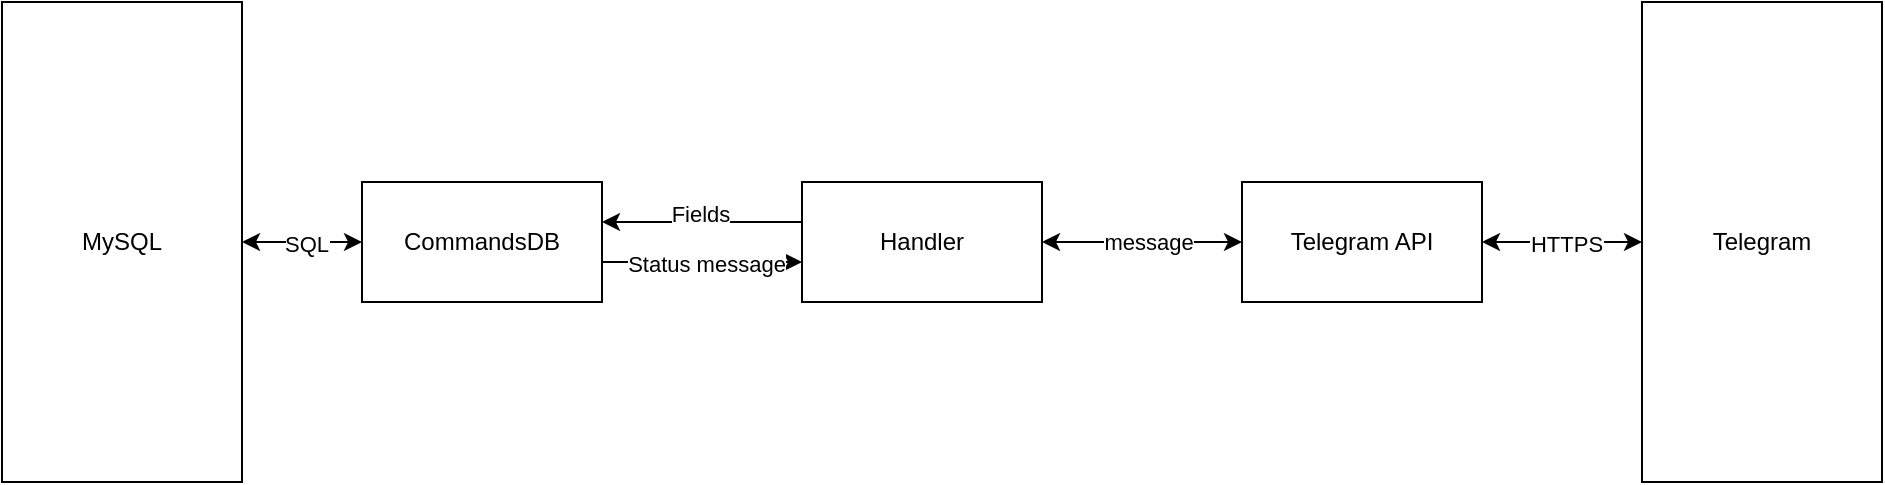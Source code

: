 <mxfile version="28.0.4">
  <diagram name="Страница — 1" id="w6XBn0mx3P7QfMt3qTnx">
    <mxGraphModel dx="1426" dy="841" grid="1" gridSize="10" guides="1" tooltips="1" connect="1" arrows="1" fold="1" page="1" pageScale="1" pageWidth="1169" pageHeight="827" math="0" shadow="0">
      <root>
        <mxCell id="0" />
        <mxCell id="1" parent="0" />
        <mxCell id="uytN0qwU0fgaWrrmuLay-10" style="edgeStyle=orthogonalEdgeStyle;rounded=0;orthogonalLoop=1;jettySize=auto;html=1;startArrow=classic;startFill=1;" parent="1" source="uytN0qwU0fgaWrrmuLay-3" target="uytN0qwU0fgaWrrmuLay-8" edge="1">
          <mxGeometry relative="1" as="geometry" />
        </mxCell>
        <mxCell id="-V33aSCrqhSRHuFYKgN_-4" value="message" style="edgeLabel;html=1;align=center;verticalAlign=middle;resizable=0;points=[];" vertex="1" connectable="0" parent="uytN0qwU0fgaWrrmuLay-10">
          <mxGeometry x="-0.364" y="-3" relative="1" as="geometry">
            <mxPoint x="-15" y="3" as="offset" />
          </mxGeometry>
        </mxCell>
        <mxCell id="uytN0qwU0fgaWrrmuLay-3" value="Telegram API" style="rounded=0;whiteSpace=wrap;html=1;" parent="1" vertex="1">
          <mxGeometry x="760" y="370" width="120" height="60" as="geometry" />
        </mxCell>
        <mxCell id="uytN0qwU0fgaWrrmuLay-4" value="MySQL" style="rounded=0;whiteSpace=wrap;html=1;" parent="1" vertex="1">
          <mxGeometry x="140" y="280" width="120" height="240" as="geometry" />
        </mxCell>
        <mxCell id="uytN0qwU0fgaWrrmuLay-9" style="edgeStyle=orthogonalEdgeStyle;rounded=0;orthogonalLoop=1;jettySize=auto;html=1;entryX=1;entryY=0.5;entryDx=0;entryDy=0;startArrow=classic;startFill=1;" parent="1" source="uytN0qwU0fgaWrrmuLay-5" target="uytN0qwU0fgaWrrmuLay-3" edge="1">
          <mxGeometry relative="1" as="geometry" />
        </mxCell>
        <mxCell id="-V33aSCrqhSRHuFYKgN_-2" value="HTTPS" style="edgeLabel;html=1;align=center;verticalAlign=middle;resizable=0;points=[];" vertex="1" connectable="0" parent="uytN0qwU0fgaWrrmuLay-9">
          <mxGeometry x="-0.033" y="1" relative="1" as="geometry">
            <mxPoint as="offset" />
          </mxGeometry>
        </mxCell>
        <mxCell id="uytN0qwU0fgaWrrmuLay-5" value="Telegram" style="rounded=0;whiteSpace=wrap;html=1;" parent="1" vertex="1">
          <mxGeometry x="960" y="280" width="120" height="240" as="geometry" />
        </mxCell>
        <mxCell id="uytN0qwU0fgaWrrmuLay-12" style="edgeStyle=orthogonalEdgeStyle;rounded=0;orthogonalLoop=1;jettySize=auto;html=1;startArrow=classic;startFill=1;" parent="1" source="uytN0qwU0fgaWrrmuLay-7" target="uytN0qwU0fgaWrrmuLay-4" edge="1">
          <mxGeometry relative="1" as="geometry">
            <mxPoint x="240" y="405" as="targetPoint" />
          </mxGeometry>
        </mxCell>
        <mxCell id="-V33aSCrqhSRHuFYKgN_-7" value="SQL" style="edgeLabel;html=1;align=center;verticalAlign=middle;resizable=0;points=[];" vertex="1" connectable="0" parent="uytN0qwU0fgaWrrmuLay-12">
          <mxGeometry x="-0.067" y="1" relative="1" as="geometry">
            <mxPoint as="offset" />
          </mxGeometry>
        </mxCell>
        <mxCell id="-V33aSCrqhSRHuFYKgN_-10" style="edgeStyle=orthogonalEdgeStyle;rounded=0;orthogonalLoop=1;jettySize=auto;html=1;entryX=0;entryY=0.5;entryDx=0;entryDy=0;" edge="1" parent="1">
          <mxGeometry relative="1" as="geometry">
            <mxPoint x="440" y="410" as="sourcePoint" />
            <mxPoint x="540" y="410" as="targetPoint" />
          </mxGeometry>
        </mxCell>
        <mxCell id="-V33aSCrqhSRHuFYKgN_-11" value="Status message" style="edgeLabel;html=1;align=center;verticalAlign=middle;resizable=0;points=[];" vertex="1" connectable="0" parent="-V33aSCrqhSRHuFYKgN_-10">
          <mxGeometry x="0.026" y="-1" relative="1" as="geometry">
            <mxPoint as="offset" />
          </mxGeometry>
        </mxCell>
        <mxCell id="uytN0qwU0fgaWrrmuLay-7" value="CommandsDB" style="rounded=0;whiteSpace=wrap;html=1;" parent="1" vertex="1">
          <mxGeometry x="320" y="370" width="120" height="60" as="geometry" />
        </mxCell>
        <mxCell id="uytN0qwU0fgaWrrmuLay-11" style="edgeStyle=orthogonalEdgeStyle;rounded=0;orthogonalLoop=1;jettySize=auto;html=1;startArrow=none;startFill=0;endArrow=classic;endFill=1;" parent="1" edge="1">
          <mxGeometry relative="1" as="geometry">
            <mxPoint x="540" y="390" as="sourcePoint" />
            <mxPoint x="440" y="390" as="targetPoint" />
          </mxGeometry>
        </mxCell>
        <mxCell id="-V33aSCrqhSRHuFYKgN_-12" value="Fields" style="edgeLabel;html=1;align=center;verticalAlign=middle;resizable=0;points=[];" vertex="1" connectable="0" parent="uytN0qwU0fgaWrrmuLay-11">
          <mxGeometry x="0.02" y="-4" relative="1" as="geometry">
            <mxPoint as="offset" />
          </mxGeometry>
        </mxCell>
        <mxCell id="uytN0qwU0fgaWrrmuLay-8" value="Handler" style="rounded=0;whiteSpace=wrap;html=1;" parent="1" vertex="1">
          <mxGeometry x="540" y="370" width="120" height="60" as="geometry" />
        </mxCell>
      </root>
    </mxGraphModel>
  </diagram>
</mxfile>
